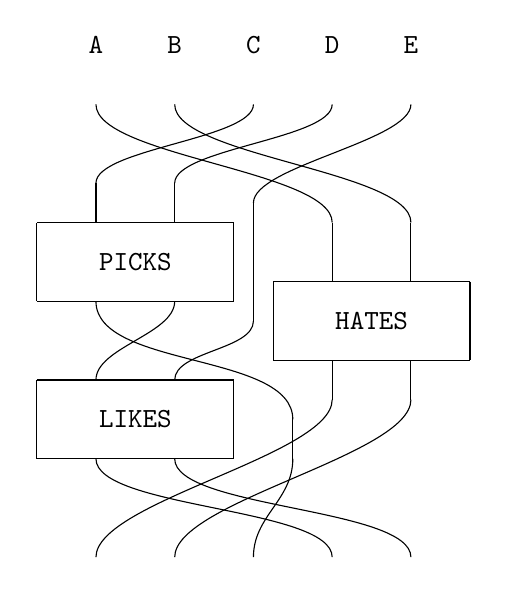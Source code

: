\begin{tikzpicture}
	\begin{pgfonlayer}{nodelayer}
		\node [style=none] (57) at (-0.75, 1) {$\texttt{PICKS}$};
		\node [style=none] (58) at (-2, 1.5) {};
		\node [style=none] (59) at (-2, 0.5) {};
		\node [style=none] (60) at (0.5, 1.5) {};
		\node [style=none] (61) at (0.5, 0.5) {};
		\node [style=none] (62) at (-0.75, -1) {$\texttt{LIKES}$};
		\node [style=none] (63) at (-2, -0.5) {};
		\node [style=none] (64) at (-2, -1.5) {};
		\node [style=none] (65) at (0.5, -0.5) {};
		\node [style=none] (66) at (0.5, -1.5) {};
		\node [style=none] (67) at (-0.25, 0.5) {};
		\node [style=none] (68) at (-1.25, 0.5) {};
		\node [style=none] (69) at (1.25, -1) {};
		\node [style=none] (70) at (-1.25, -0.5) {};
		\node [style=none] (71) at (-0.25, 1.5) {};
		\node [style=none] (72) at (-0.25, 2) {};
		\node [style=none] (73) at (-1.25, 2) {};
		\node [style=none] (74) at (-1.25, 1.5) {};
		\node [style=none] (75) at (0.75, 0.25) {};
		\node [style=none] (76) at (0.75, 1.75) {};
		\node [style=none] (77) at (-1.25, -1.5) {};
		\node [style=none] (78) at (1.75, -2.75) {};
		\node [style=none] (79) at (-0.25, -1.5) {};
		\node [style=none] (80) at (2.75, -2.75) {};
		\node [style=none] (81) at (2.75, 1.5) {};
		\node [style=none] (82) at (2.25, 0.25) {$\texttt{HATES}$};
		\node [style=none] (83) at (1, 0.75) {};
		\node [style=none] (84) at (1, -0.25) {};
		\node [style=none] (85) at (3.5, 0.75) {};
		\node [style=none] (86) at (3.5, -0.25) {};
		\node [style=none] (87) at (2.75, -0.25) {};
		\node [style=none] (88) at (1.75, -0.25) {};
		\node [style=none] (89) at (2.75, 0.75) {};
		\node [style=none] (90) at (1.75, 0.75) {};
		\node [style=none] (91) at (1.75, 1.5) {};
		\node [style=none] (92) at (1.75, -0.75) {};
		\node [style=none] (93) at (2.75, -0.75) {};
		\node [style=none] (94) at (-1.25, 3.75) {$\texttt{A}$};
		\node [style=none] (99) at (-0.25, -0.5) {};
		\node [style=none] (100) at (-0.25, -2.75) {};
		\node [style=none] (101) at (-1.25, -2.75) {};
		\node [style=none] (102) at (1.25, -1.5) {};
		\node [style=none] (103) at (0.75, -2.75) {};
		\node [style=none] (104) at (-1.25, 3) {};
		\node [style=none] (105) at (-0.25, 3) {};
		\node [style=none] (106) at (0.75, 3) {};
		\node [style=none] (107) at (1.75, 3) {};
		\node [style=none] (108) at (2.75, 3) {};
		\node [style=none] (109) at (-0.25, 3.75) {$\texttt{B}$};
		\node [style=none] (110) at (0.75, 3.75) {$\texttt{C}$};
		\node [style=none] (111) at (1.75, 3.75) {$\texttt{D}$};
		\node [style=none] (112) at (2.75, 3.75) {$\texttt{E}$};
	\end{pgfonlayer}
	\begin{pgfonlayer}{edgelayer}
		\draw (58.center) to (60.center);
		\draw (60.center) to (61.center);
		\draw (61.center) to (59.center);
		\draw (59.center) to (58.center);
		\draw (63.center) to (65.center);
		\draw (65.center) to (66.center);
		\draw (66.center) to (64.center);
		\draw (64.center) to (63.center);
		\draw [in=90, out=-90, looseness=0.75] (68.center) to (69.center);
		\draw [in=90, out=-90, looseness=0.75] (67.center) to (70.center);
		\draw (73.center) to (74.center);
		\draw (72.center) to (71.center);
		\draw (76.center) to (75.center);
		\draw [in=90, out=-90, looseness=0.50] (77.center) to (78.center);
		\draw [in=90, out=-90, looseness=0.50] (79.center) to (80.center);
		\draw (83.center) to (85.center);
		\draw (85.center) to (86.center);
		\draw (86.center) to (84.center);
		\draw (84.center) to (83.center);
		\draw (81.center) to (89.center);
		\draw (91.center) to (90.center);
		\draw (88.center) to (92.center);
		\draw (87.center) to (93.center);
		\draw [in=-90, out=90, looseness=0.75] (99.center) to (75.center);
		\draw (69.center) to (102.center);
		\draw [in=-90, out=90, looseness=0.50] (101.center) to (92.center);
		\draw [in=-90, out=90, looseness=0.50] (100.center) to (93.center);
		\draw [in=90, out=-90] (102.center) to (103.center);
		\draw [in=-90, out=90, looseness=0.50] (91.center) to (104.center);
		\draw [in=-90, out=90, looseness=0.50] (81.center) to (105.center);
		\draw [in=-90, out=90, looseness=0.50] (73.center) to (106.center);
		\draw [in=-90, out=90, looseness=0.50] (72.center) to (107.center);
		\draw [in=-90, out=90, looseness=0.50] (76.center) to (108.center);
	\end{pgfonlayer}
\end{tikzpicture}
